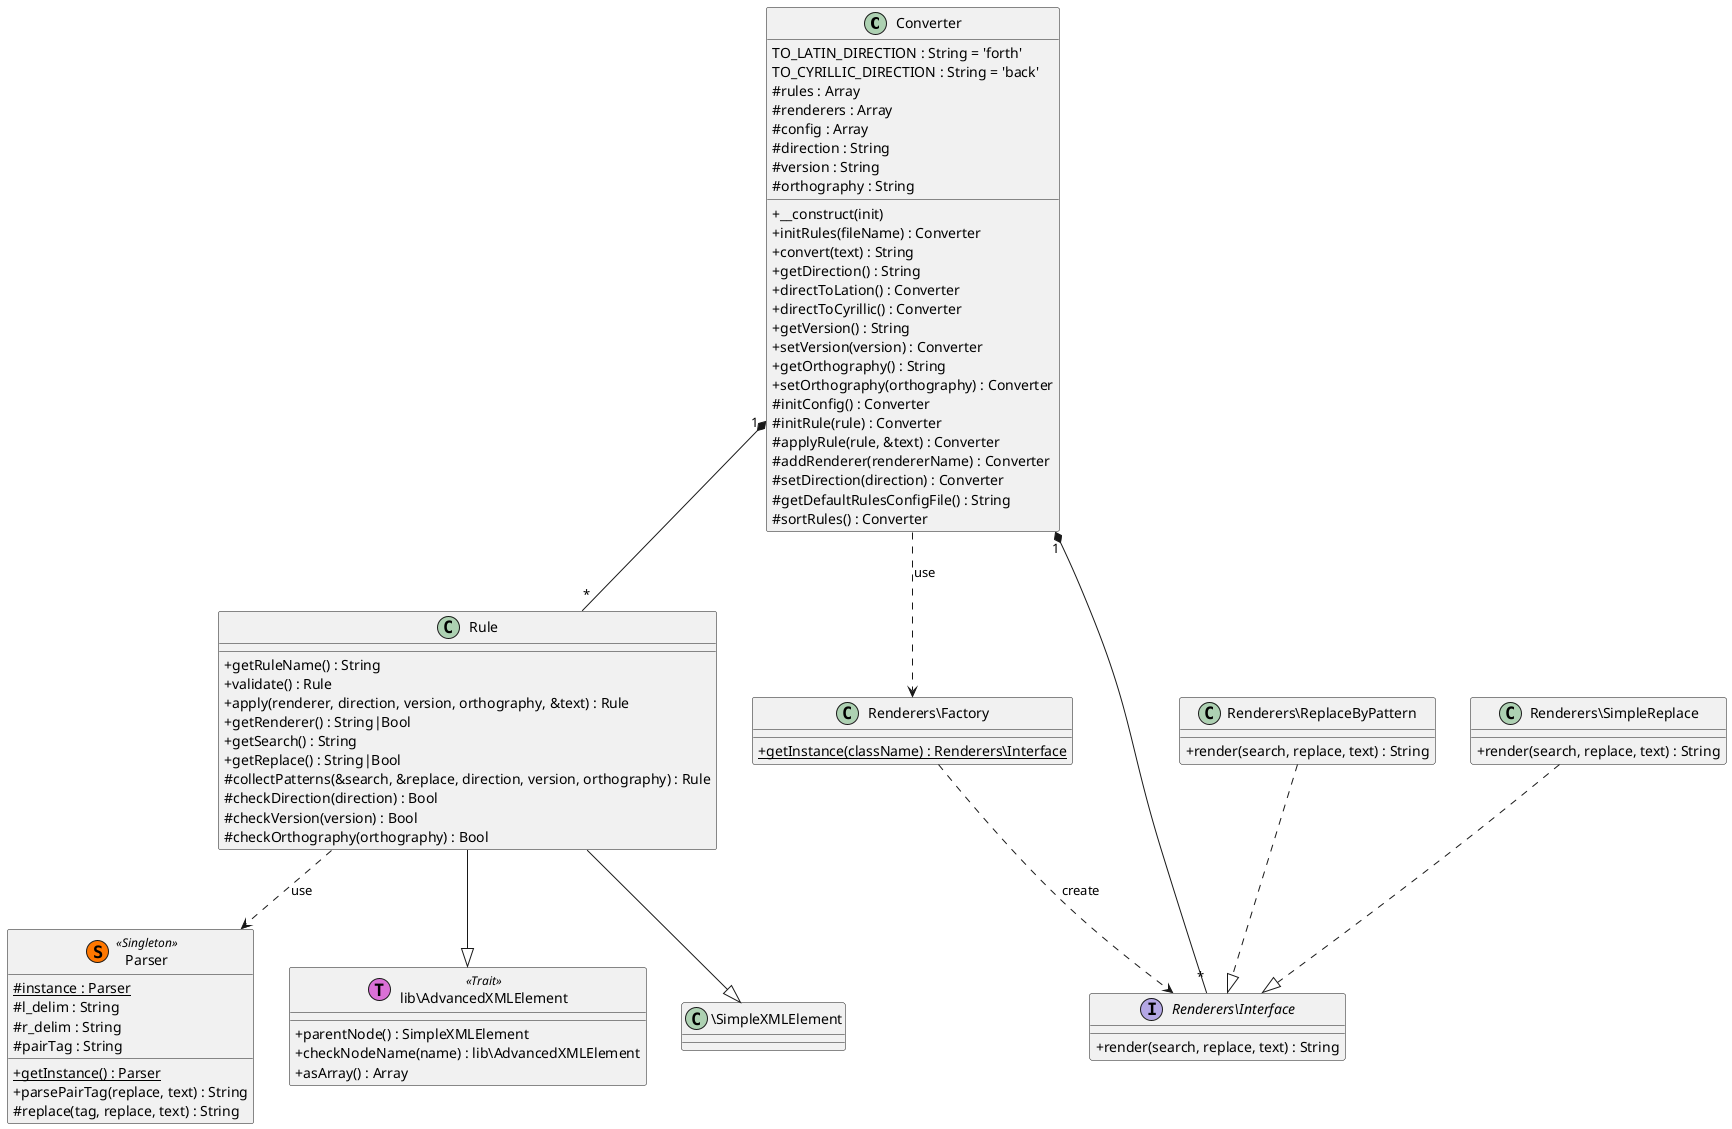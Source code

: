 @startuml
skinparam classAttributeIconSize 0

class Converter {
    TO_LATIN_DIRECTION : String = 'forth'
    TO_CYRILLIC_DIRECTION : String = 'back'
    #rules : Array
    #renderers : Array
    #config : Array
    #direction : String
    #version : String
    #orthography : String
    +__construct(init)
    +initRules(fileName) : Converter
    +convert(text) : String
    +getDirection() : String
    +directToLation() : Converter
    +directToCyrillic() : Converter
    +getVersion() : String
    +setVersion(version) : Converter
    +getOrthography() : String
    +setOrthography(orthography) : Converter
    #initConfig() : Converter
    #initRule(rule) : Converter
    #applyRule(rule, &text) : Converter
    #addRenderer(rendererName) : Converter
    #setDirection(direction) : Converter
    #getDefaultRulesConfigFile() : String
    #sortRules() : Converter
}
class Rule {
    +getRuleName() : String
    +validate() : Rule
    +apply(renderer, direction, version, orthography, &text) : Rule
    +getRenderer() : String|Bool
    +getSearch() : String
    +getReplace() : String|Bool
    #collectPatterns(&search, &replace, direction, version, orthography) : Rule
    #checkDirection(direction) : Bool
    #checkVersion(version) : Bool
    #checkOrthography(orthography) : Bool
}
class Parser << (S,#FF7700) Singleton >> {
    {static} #instance : Parser
    #l_delim : String
    #r_delim : String
    #pairTag : String
    {static} +getInstance() : Parser
    +parsePairTag(replace, text) : String
    #replace(tag, replace, text) : String
}
class lib\AdvancedXMLElement << (T,orchid) Trait >> {
    +parentNode() : SimpleXMLElement
    +checkNodeName(name) : lib\AdvancedXMLElement
    +asArray() : Array
}
class Factory as "Renderers\Factory" {
    {static} +getInstance(className) : Renderers\Interface
}
interface Interface as "Renderers\Interface" {
    +render(search, replace, text) : String
}
class ReplaceByPattern as "Renderers\ReplaceByPattern" {
    +render(search, replace, text) : String
}
class SimpleReplace as "Renderers\SimpleReplace" {
    +render(search, replace, text) : String
}

ReplaceByPattern ..|> Interface
SimpleReplace ..|> Interface
Converter ..> Factory: use
Rule ..> Parser: use
Rule --|> \SimpleXMLElement
Rule --|> lib\AdvancedXMLElement
Factory ..> Interface: create
Converter "1" *-- "*" Rule
Converter "1" *-- "*" Interface

@enduml